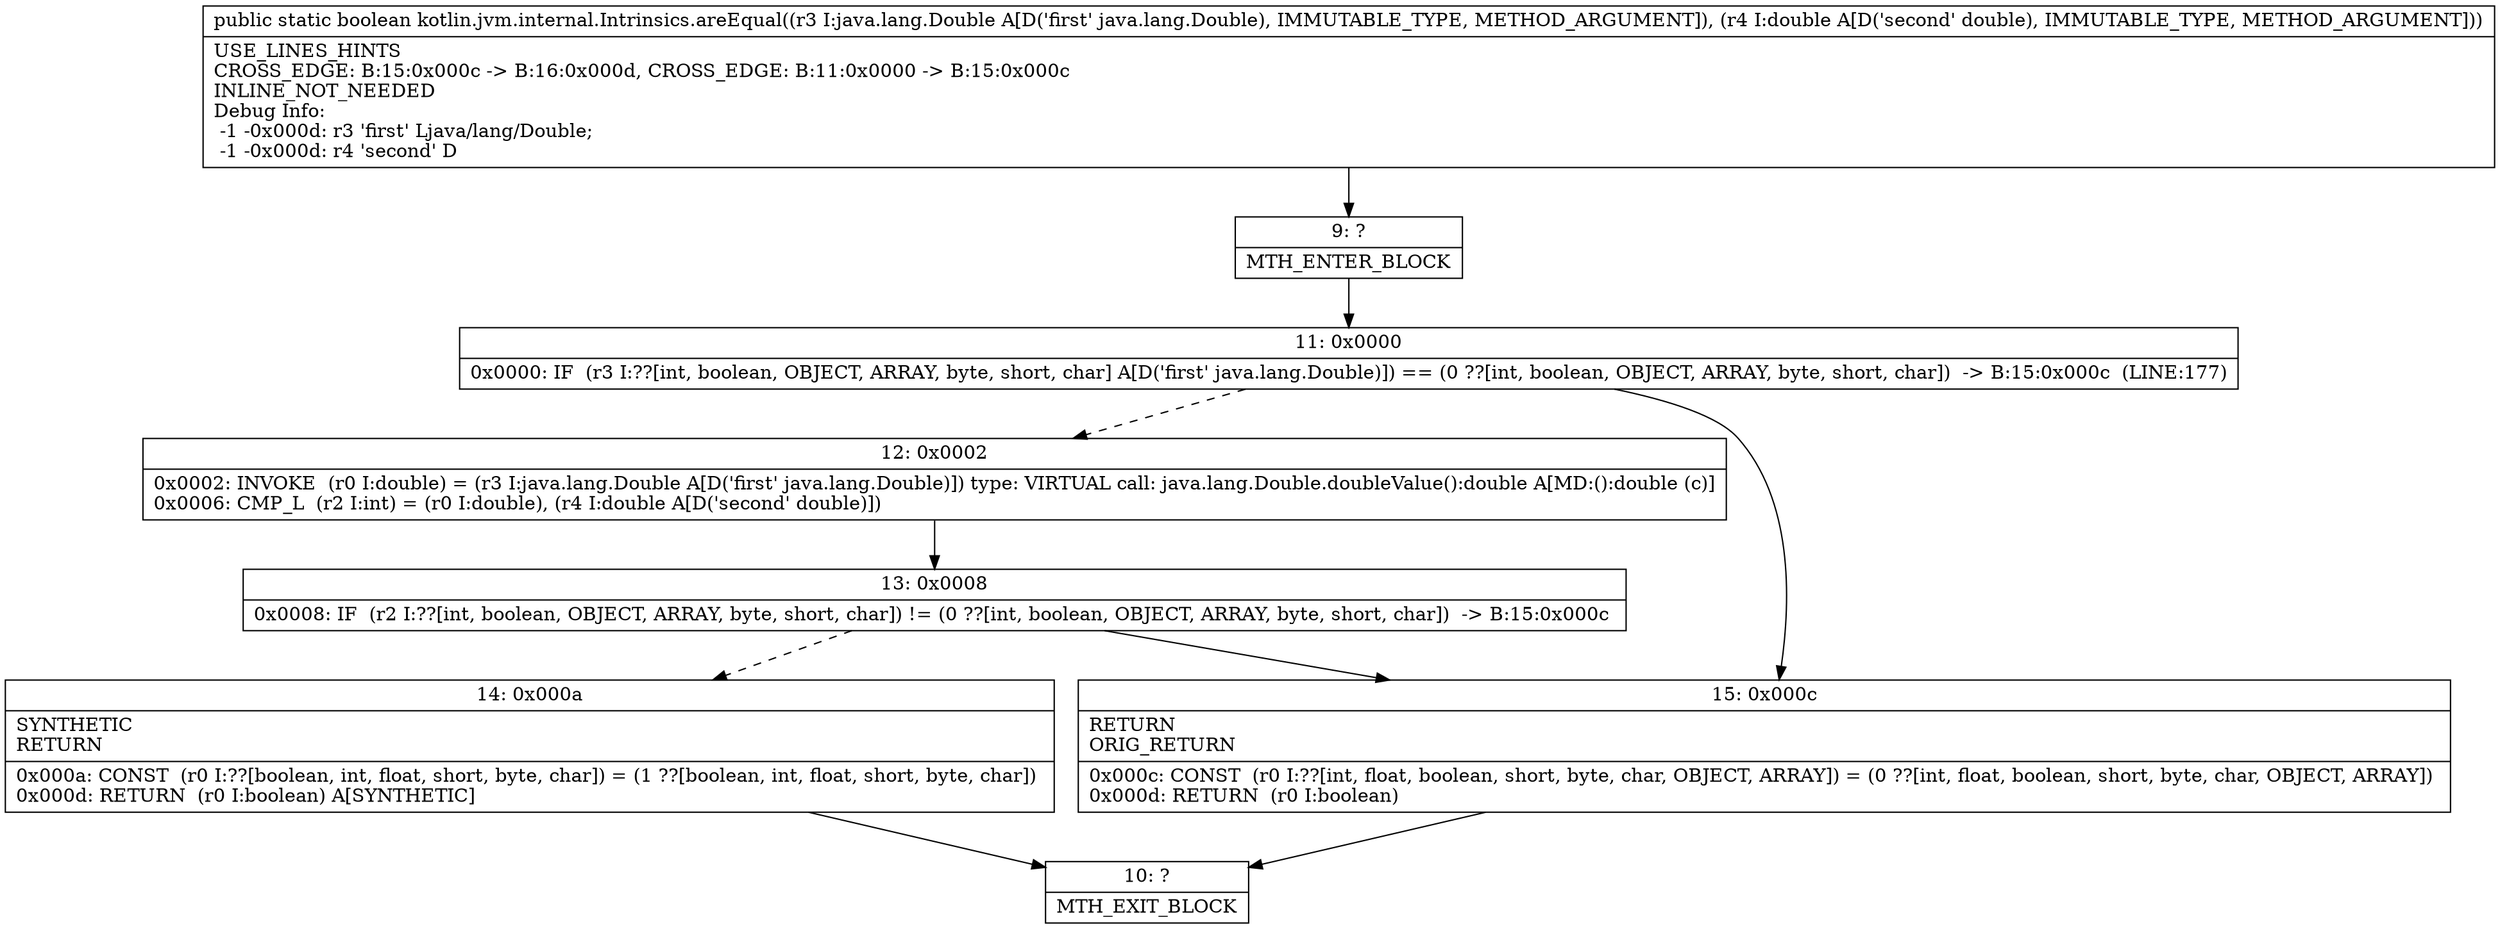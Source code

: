 digraph "CFG forkotlin.jvm.internal.Intrinsics.areEqual(Ljava\/lang\/Double;D)Z" {
Node_9 [shape=record,label="{9\:\ ?|MTH_ENTER_BLOCK\l}"];
Node_11 [shape=record,label="{11\:\ 0x0000|0x0000: IF  (r3 I:??[int, boolean, OBJECT, ARRAY, byte, short, char] A[D('first' java.lang.Double)]) == (0 ??[int, boolean, OBJECT, ARRAY, byte, short, char])  \-\> B:15:0x000c  (LINE:177)\l}"];
Node_12 [shape=record,label="{12\:\ 0x0002|0x0002: INVOKE  (r0 I:double) = (r3 I:java.lang.Double A[D('first' java.lang.Double)]) type: VIRTUAL call: java.lang.Double.doubleValue():double A[MD:():double (c)]\l0x0006: CMP_L  (r2 I:int) = (r0 I:double), (r4 I:double A[D('second' double)]) \l}"];
Node_13 [shape=record,label="{13\:\ 0x0008|0x0008: IF  (r2 I:??[int, boolean, OBJECT, ARRAY, byte, short, char]) != (0 ??[int, boolean, OBJECT, ARRAY, byte, short, char])  \-\> B:15:0x000c \l}"];
Node_14 [shape=record,label="{14\:\ 0x000a|SYNTHETIC\lRETURN\l|0x000a: CONST  (r0 I:??[boolean, int, float, short, byte, char]) = (1 ??[boolean, int, float, short, byte, char]) \l0x000d: RETURN  (r0 I:boolean) A[SYNTHETIC]\l}"];
Node_10 [shape=record,label="{10\:\ ?|MTH_EXIT_BLOCK\l}"];
Node_15 [shape=record,label="{15\:\ 0x000c|RETURN\lORIG_RETURN\l|0x000c: CONST  (r0 I:??[int, float, boolean, short, byte, char, OBJECT, ARRAY]) = (0 ??[int, float, boolean, short, byte, char, OBJECT, ARRAY]) \l0x000d: RETURN  (r0 I:boolean) \l}"];
MethodNode[shape=record,label="{public static boolean kotlin.jvm.internal.Intrinsics.areEqual((r3 I:java.lang.Double A[D('first' java.lang.Double), IMMUTABLE_TYPE, METHOD_ARGUMENT]), (r4 I:double A[D('second' double), IMMUTABLE_TYPE, METHOD_ARGUMENT]))  | USE_LINES_HINTS\lCROSS_EDGE: B:15:0x000c \-\> B:16:0x000d, CROSS_EDGE: B:11:0x0000 \-\> B:15:0x000c\lINLINE_NOT_NEEDED\lDebug Info:\l  \-1 \-0x000d: r3 'first' Ljava\/lang\/Double;\l  \-1 \-0x000d: r4 'second' D\l}"];
MethodNode -> Node_9;Node_9 -> Node_11;
Node_11 -> Node_12[style=dashed];
Node_11 -> Node_15;
Node_12 -> Node_13;
Node_13 -> Node_14[style=dashed];
Node_13 -> Node_15;
Node_14 -> Node_10;
Node_15 -> Node_10;
}

